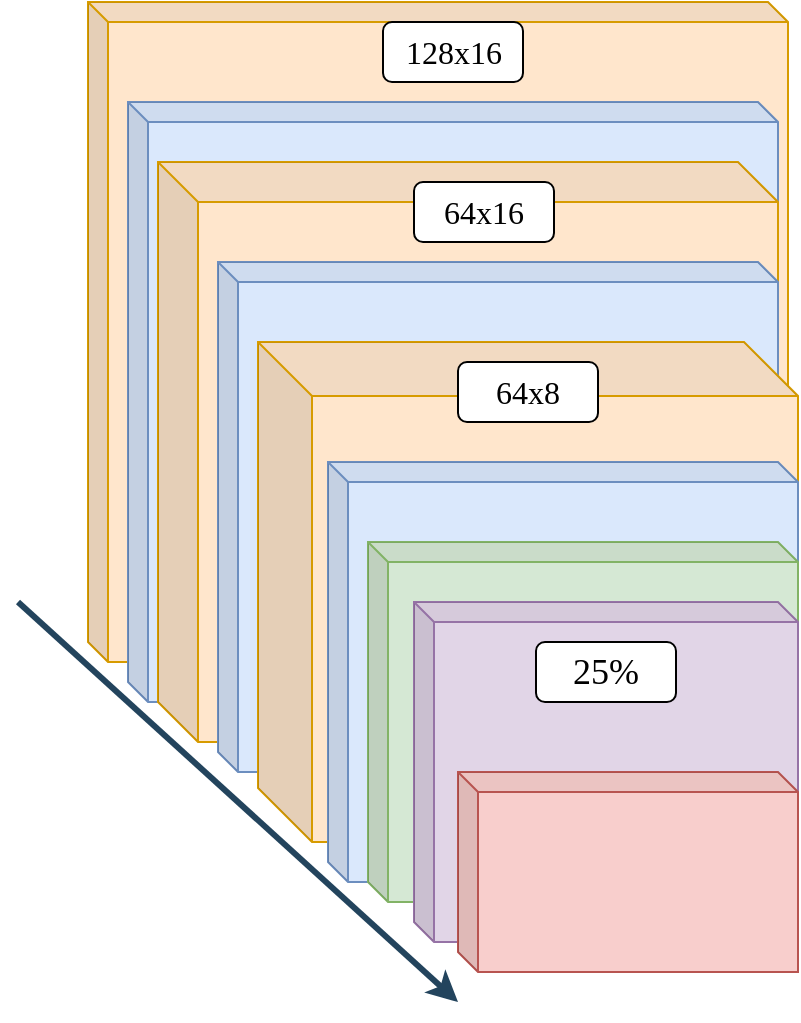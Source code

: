 <mxfile version="15.6.6" type="device"><diagram id="INHiX17gvgv9tZZqCgyh" name="Page-1"><mxGraphModel dx="1990" dy="1153" grid="1" gridSize="10" guides="1" tooltips="1" connect="1" arrows="1" fold="1" page="1" pageScale="1" pageWidth="850" pageHeight="1100" math="0" shadow="0"><root><mxCell id="0"/><mxCell id="1" parent="0"/><mxCell id="uWlEpInCetAmP9q7H_Yw-1" value="" style="shape=cube;whiteSpace=wrap;html=1;boundedLbl=1;backgroundOutline=1;darkOpacity=0.05;darkOpacity2=0.1;size=10;fillColor=#ffe6cc;strokeColor=#d79b00;fontColor=default;" vertex="1" parent="1"><mxGeometry x="135" y="180" width="350" height="330" as="geometry"/></mxCell><mxCell id="uWlEpInCetAmP9q7H_Yw-3" value="" style="shape=cube;whiteSpace=wrap;html=1;boundedLbl=1;backgroundOutline=1;darkOpacity=0.05;darkOpacity2=0.1;size=10;fillColor=#dae8fc;strokeColor=#6c8ebf;fontColor=default;" vertex="1" parent="1"><mxGeometry x="155" y="230" width="325" height="300" as="geometry"/></mxCell><mxCell id="uWlEpInCetAmP9q7H_Yw-4" value="" style="shape=cube;whiteSpace=wrap;html=1;boundedLbl=1;backgroundOutline=1;darkOpacity=0.05;darkOpacity2=0.1;size=20;fillColor=#ffe6cc;strokeColor=#d79b00;fontColor=default;" vertex="1" parent="1"><mxGeometry x="170" y="260" width="310" height="290" as="geometry"/></mxCell><mxCell id="uWlEpInCetAmP9q7H_Yw-5" value="" style="shape=cube;whiteSpace=wrap;html=1;boundedLbl=1;backgroundOutline=1;darkOpacity=0.05;darkOpacity2=0.1;size=10;fillColor=#dae8fc;strokeColor=#6c8ebf;fontColor=default;" vertex="1" parent="1"><mxGeometry x="200" y="310" width="280" height="255" as="geometry"/></mxCell><mxCell id="uWlEpInCetAmP9q7H_Yw-17" value="" style="shape=cube;whiteSpace=wrap;html=1;boundedLbl=1;backgroundOutline=1;darkOpacity=0.05;darkOpacity2=0.1;size=27;fillColor=#ffe6cc;strokeColor=#d79b00;fontColor=default;" vertex="1" parent="1"><mxGeometry x="220" y="350" width="270" height="250" as="geometry"/></mxCell><mxCell id="uWlEpInCetAmP9q7H_Yw-18" value="" style="shape=cube;whiteSpace=wrap;html=1;boundedLbl=1;backgroundOutline=1;darkOpacity=0.05;darkOpacity2=0.1;size=10;fillColor=#dae8fc;strokeColor=#6c8ebf;fontColor=default;" vertex="1" parent="1"><mxGeometry x="255" y="410" width="235" height="210" as="geometry"/></mxCell><mxCell id="uWlEpInCetAmP9q7H_Yw-6" value="" style="shape=cube;whiteSpace=wrap;html=1;boundedLbl=1;backgroundOutline=1;darkOpacity=0.05;darkOpacity2=0.1;size=10;fillColor=#d5e8d4;strokeColor=#82b366;fontColor=default;" vertex="1" parent="1"><mxGeometry x="275" y="450" width="215" height="180" as="geometry"/></mxCell><mxCell id="uWlEpInCetAmP9q7H_Yw-20" value="" style="shape=cube;whiteSpace=wrap;html=1;boundedLbl=1;backgroundOutline=1;darkOpacity=0.05;darkOpacity2=0.1;size=10;fillColor=#e1d5e7;strokeColor=#9673a6;fontColor=default;" vertex="1" parent="1"><mxGeometry x="298" y="480" width="192" height="170" as="geometry"/></mxCell><mxCell id="uWlEpInCetAmP9q7H_Yw-8" value="" style="shape=cube;whiteSpace=wrap;html=1;boundedLbl=1;backgroundOutline=1;darkOpacity=0.05;darkOpacity2=0.1;size=10;fillColor=#f8cecc;strokeColor=#b85450;fontColor=default;" vertex="1" parent="1"><mxGeometry x="320" y="565" width="170" height="100" as="geometry"/></mxCell><mxCell id="uWlEpInCetAmP9q7H_Yw-24" value="25%" style="rounded=1;whiteSpace=wrap;html=1;fontFamily=Lucida Console;fontSize=18;fontColor=default;strokeColor=default;fillColor=default;" vertex="1" parent="1"><mxGeometry x="359" y="500" width="70" height="30" as="geometry"/></mxCell><mxCell id="uWlEpInCetAmP9q7H_Yw-27" value="" style="endArrow=classic;html=1;rounded=0;fontFamily=Lucida Console;fontSize=14;fontColor=default;strokeColor=#23445d;labelBackgroundColor=default;strokeWidth=3;fillColor=#bac8d3;startArrow=none;" edge="1" parent="1"><mxGeometry width="50" height="50" relative="1" as="geometry"><mxPoint x="100" y="480" as="sourcePoint"/><mxPoint x="320" y="680" as="targetPoint"/></mxGeometry></mxCell><mxCell id="uWlEpInCetAmP9q7H_Yw-23" value="&lt;font size=&quot;3&quot;&gt;64x8&lt;/font&gt;" style="rounded=1;whiteSpace=wrap;html=1;fontFamily=Lucida Console;fontSize=18;fontColor=default;strokeColor=default;fillColor=default;" vertex="1" parent="1"><mxGeometry x="320" y="360" width="70" height="30" as="geometry"/></mxCell><mxCell id="uWlEpInCetAmP9q7H_Yw-22" value="&lt;font size=&quot;3&quot;&gt;64x16&lt;/font&gt;" style="rounded=1;whiteSpace=wrap;html=1;fontFamily=Lucida Console;fontSize=18;fontColor=default;strokeColor=default;fillColor=default;" vertex="1" parent="1"><mxGeometry x="298" y="270" width="70" height="30" as="geometry"/></mxCell><mxCell id="uWlEpInCetAmP9q7H_Yw-21" value="&lt;font size=&quot;3&quot;&gt;128x16&lt;/font&gt;" style="rounded=1;whiteSpace=wrap;html=1;fontFamily=Lucida Console;fontSize=18;fontColor=default;strokeColor=default;fillColor=default;" vertex="1" parent="1"><mxGeometry x="282.5" y="190" width="70" height="30" as="geometry"/></mxCell></root></mxGraphModel></diagram></mxfile>